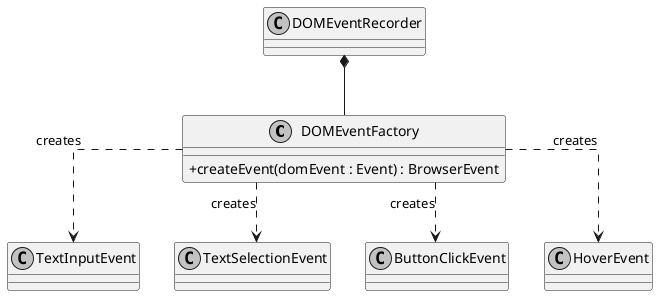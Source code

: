 @startuml
skinparam linetype ortho
skinparam monochrome true
skinparam classAttributeIconSize 0
class DOMEventFactory {
	+ createEvent(domEvent : Event) : BrowserEvent
}
DOMEventRecorder *-- DOMEventFactory
DOMEventFactory .DOWN.> TextInputEvent : creates
DOMEventFactory .DOWN.> TextSelectionEvent : creates
DOMEventFactory .DOWN.> ButtonClickEvent : creates
DOMEventFactory .DOWN.> HoverEvent : creates
@enduml
